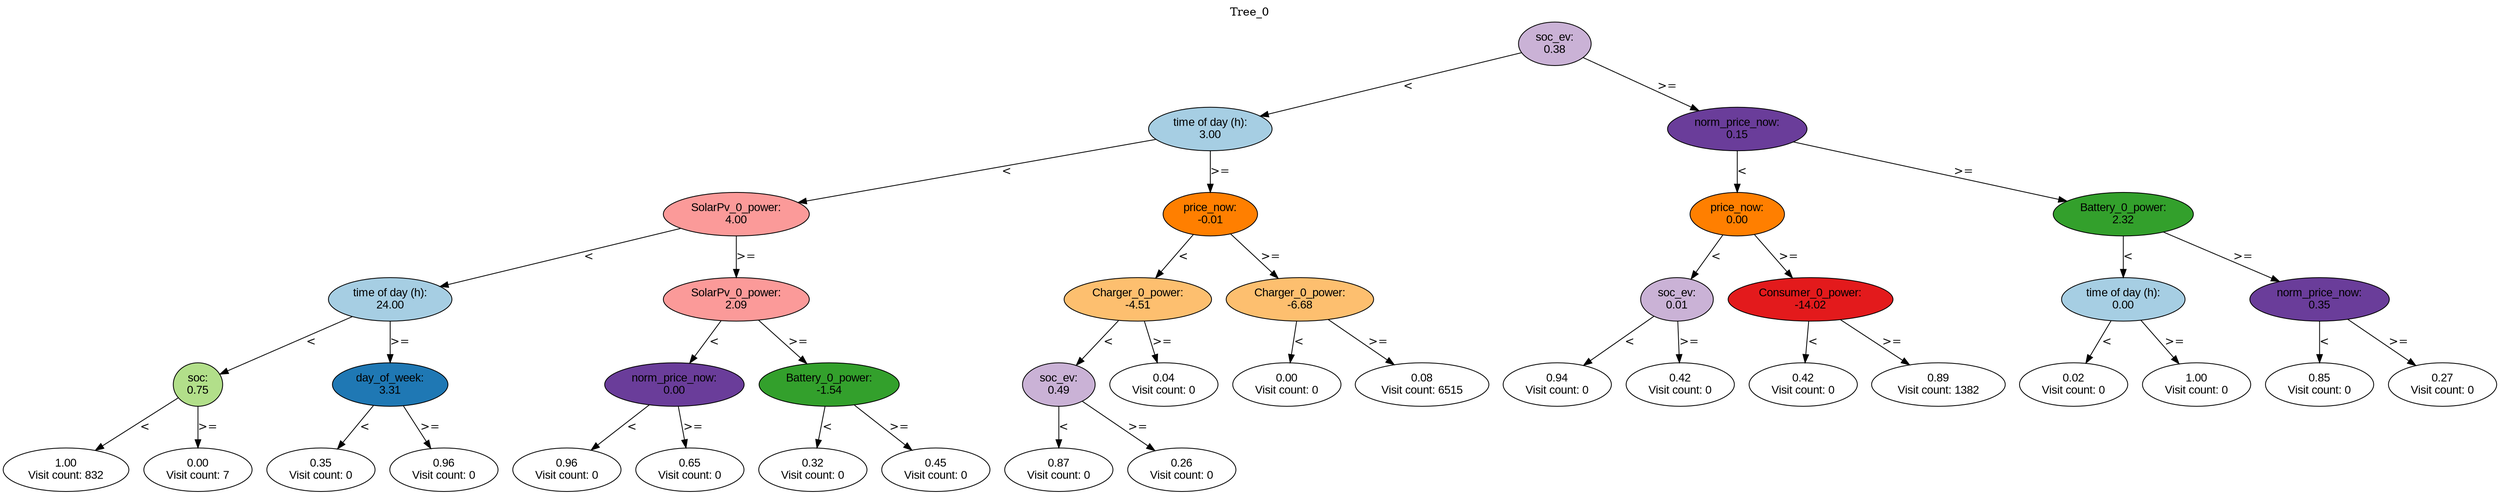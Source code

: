 digraph BST {
    node [fontname="Arial" style=filled colorscheme=paired12];
    0 [ label = "soc_ev:
0.38" fillcolor=9];
    1 [ label = "time of day (h):
3.00" fillcolor=1];
    2 [ label = "SolarPv_0_power:
4.00" fillcolor=5];
    3 [ label = "time of day (h):
24.00" fillcolor=1];
    4 [ label = "soc:
0.75" fillcolor=3];
    5 [ label = "1.00
Visit count: 832" fillcolor=white];
    6 [ label = "0.00
Visit count: 7" fillcolor=white];
    7 [ label = "day_of_week:
3.31" fillcolor=2];
    8 [ label = "0.35
Visit count: 0" fillcolor=white];
    9 [ label = "0.96
Visit count: 0" fillcolor=white];
    10 [ label = "SolarPv_0_power:
2.09" fillcolor=5];
    11 [ label = "norm_price_now:
0.00" fillcolor=10];
    12 [ label = "0.96
Visit count: 0" fillcolor=white];
    13 [ label = "0.65
Visit count: 0" fillcolor=white];
    14 [ label = "Battery_0_power:
-1.54" fillcolor=4];
    15 [ label = "0.32
Visit count: 0" fillcolor=white];
    16 [ label = "0.45
Visit count: 0" fillcolor=white];
    17 [ label = "price_now:
-0.01" fillcolor=8];
    18 [ label = "Charger_0_power:
-4.51" fillcolor=7];
    19 [ label = "soc_ev:
0.49" fillcolor=9];
    20 [ label = "0.87
Visit count: 0" fillcolor=white];
    21 [ label = "0.26
Visit count: 0" fillcolor=white];
    22 [ label = "0.04
Visit count: 0" fillcolor=white];
    23 [ label = "Charger_0_power:
-6.68" fillcolor=7];
    24 [ label = "0.00
Visit count: 0" fillcolor=white];
    25 [ label = "0.08
Visit count: 6515" fillcolor=white];
    26 [ label = "norm_price_now:
0.15" fillcolor=10];
    27 [ label = "price_now:
0.00" fillcolor=8];
    28 [ label = "soc_ev:
0.01" fillcolor=9];
    29 [ label = "0.94
Visit count: 0" fillcolor=white];
    30 [ label = "0.42
Visit count: 0" fillcolor=white];
    31 [ label = "Consumer_0_power:
-14.02" fillcolor=6];
    32 [ label = "0.42
Visit count: 0" fillcolor=white];
    33 [ label = "0.89
Visit count: 1382" fillcolor=white];
    34 [ label = "Battery_0_power:
2.32" fillcolor=4];
    35 [ label = "time of day (h):
0.00" fillcolor=1];
    36 [ label = "0.02
Visit count: 0" fillcolor=white];
    37 [ label = "1.00
Visit count: 0" fillcolor=white];
    38 [ label = "norm_price_now:
0.35" fillcolor=10];
    39 [ label = "0.85
Visit count: 0" fillcolor=white];
    40 [ label = "0.27
Visit count: 0" fillcolor=white];

    0  -> 1[ label = "<"];
    0  -> 26[ label = ">="];
    1  -> 2[ label = "<"];
    1  -> 17[ label = ">="];
    2  -> 3[ label = "<"];
    2  -> 10[ label = ">="];
    3  -> 4[ label = "<"];
    3  -> 7[ label = ">="];
    4  -> 5[ label = "<"];
    4  -> 6[ label = ">="];
    7  -> 8[ label = "<"];
    7  -> 9[ label = ">="];
    10  -> 11[ label = "<"];
    10  -> 14[ label = ">="];
    11  -> 12[ label = "<"];
    11  -> 13[ label = ">="];
    14  -> 15[ label = "<"];
    14  -> 16[ label = ">="];
    17  -> 18[ label = "<"];
    17  -> 23[ label = ">="];
    18  -> 19[ label = "<"];
    18  -> 22[ label = ">="];
    19  -> 20[ label = "<"];
    19  -> 21[ label = ">="];
    23  -> 24[ label = "<"];
    23  -> 25[ label = ">="];
    26  -> 27[ label = "<"];
    26  -> 34[ label = ">="];
    27  -> 28[ label = "<"];
    27  -> 31[ label = ">="];
    28  -> 29[ label = "<"];
    28  -> 30[ label = ">="];
    31  -> 32[ label = "<"];
    31  -> 33[ label = ">="];
    34  -> 35[ label = "<"];
    34  -> 38[ label = ">="];
    35  -> 36[ label = "<"];
    35  -> 37[ label = ">="];
    38  -> 39[ label = "<"];
    38  -> 40[ label = ">="];

    labelloc="t";
    label="Tree_0";
}